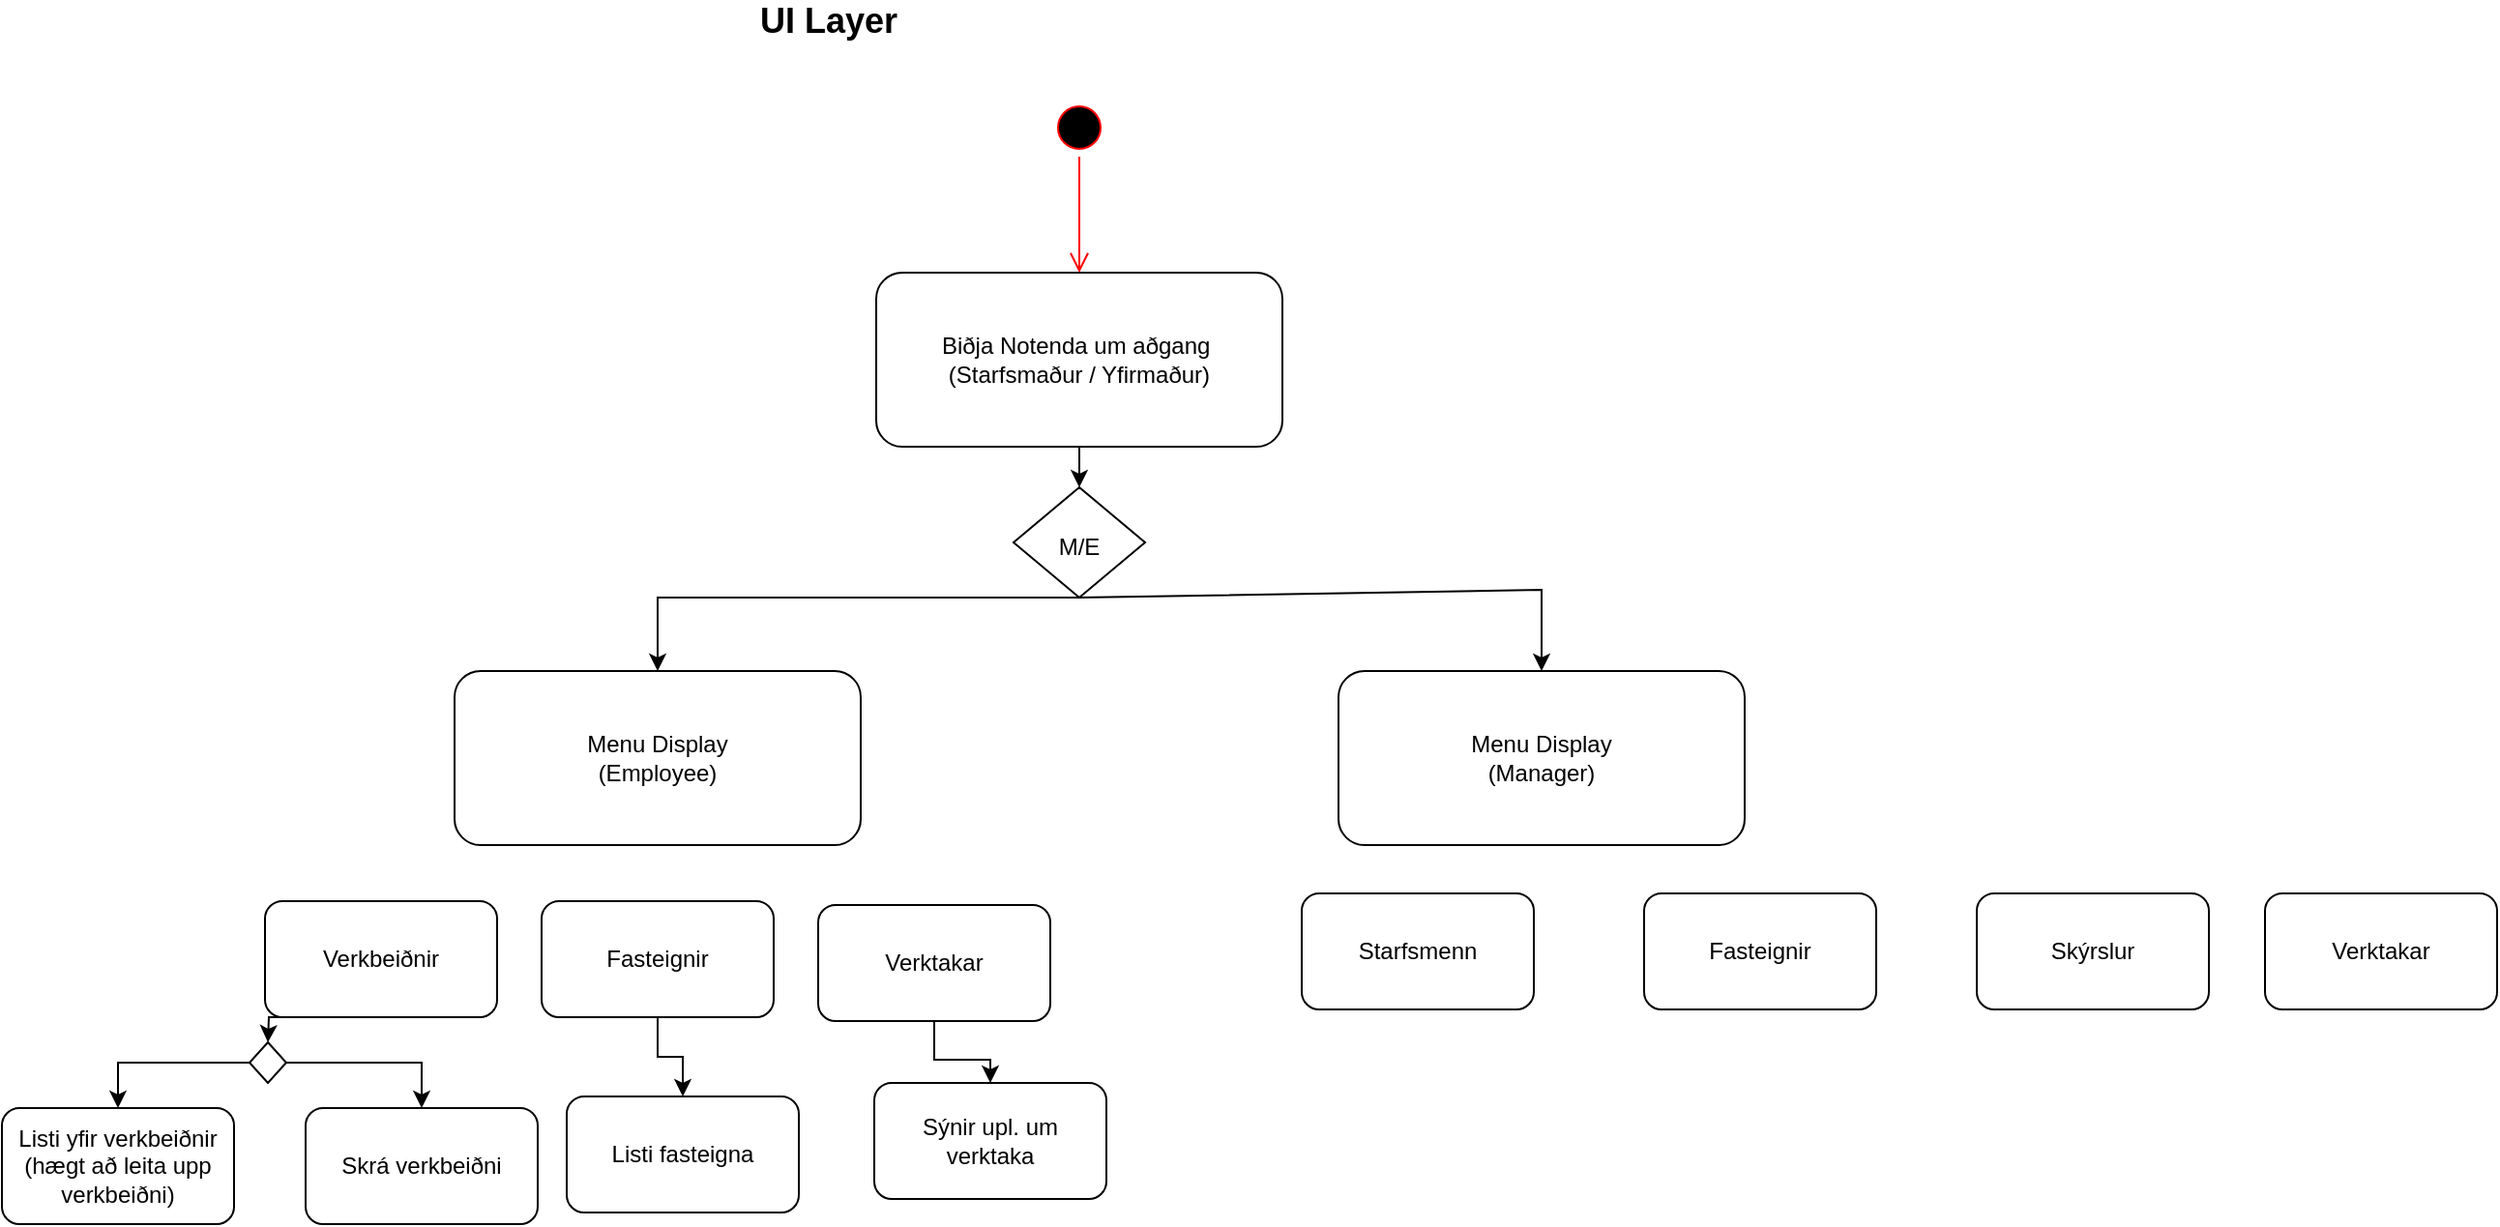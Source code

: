 <mxfile version="15.8.3" type="github">
  <diagram id="_1e6eq4gqQpixzHqWoPJ" name="Page-1">
    <mxGraphModel dx="1235" dy="412" grid="0" gridSize="10" guides="1" tooltips="1" connect="1" arrows="1" fold="1" page="1" pageScale="1" pageWidth="827" pageHeight="1169" math="0" shadow="0">
      <root>
        <mxCell id="0" />
        <mxCell id="1" parent="0" />
        <mxCell id="u-FrUHWEFDejLxlOJI8D-13" value="" style="edgeStyle=orthogonalEdgeStyle;rounded=0;orthogonalLoop=1;jettySize=auto;html=1;fontSize=18;" edge="1" parent="1" source="u-FrUHWEFDejLxlOJI8D-1" target="u-FrUHWEFDejLxlOJI8D-11">
          <mxGeometry relative="1" as="geometry" />
        </mxCell>
        <mxCell id="u-FrUHWEFDejLxlOJI8D-1" value="Biðja Notenda um aðgang&amp;nbsp;&lt;br&gt;(Starfsmaður / Yfirmaður)" style="rounded=1;whiteSpace=wrap;html=1;" vertex="1" parent="1">
          <mxGeometry x="265" y="210" width="210" height="90" as="geometry" />
        </mxCell>
        <mxCell id="u-FrUHWEFDejLxlOJI8D-2" value="" style="ellipse;html=1;shape=startState;fillColor=#000000;strokeColor=#ff0000;" vertex="1" parent="1">
          <mxGeometry x="355" y="120" width="30" height="30" as="geometry" />
        </mxCell>
        <mxCell id="u-FrUHWEFDejLxlOJI8D-3" value="" style="edgeStyle=orthogonalEdgeStyle;html=1;verticalAlign=bottom;endArrow=open;endSize=8;strokeColor=#ff0000;rounded=0;" edge="1" source="u-FrUHWEFDejLxlOJI8D-2" parent="1">
          <mxGeometry relative="1" as="geometry">
            <mxPoint x="370" y="210" as="targetPoint" />
          </mxGeometry>
        </mxCell>
        <mxCell id="u-FrUHWEFDejLxlOJI8D-4" value="Menu Display&lt;br&gt;(Employee)" style="rounded=1;whiteSpace=wrap;html=1;" vertex="1" parent="1">
          <mxGeometry x="47" y="416" width="210" height="90" as="geometry" />
        </mxCell>
        <mxCell id="u-FrUHWEFDejLxlOJI8D-8" value="&lt;b&gt;&lt;font style=&quot;font-size: 18px&quot;&gt;UI Layer&lt;/font&gt;&lt;/b&gt;" style="text;html=1;align=center;verticalAlign=middle;resizable=0;points=[];autosize=1;strokeColor=none;fillColor=none;" vertex="1" parent="1">
          <mxGeometry x="195" y="70" width="90" height="20" as="geometry" />
        </mxCell>
        <mxCell id="u-FrUHWEFDejLxlOJI8D-11" value="&lt;font style=&quot;font-size: 12px&quot;&gt;M/E&lt;/font&gt;" style="rhombus;whiteSpace=wrap;html=1;fontSize=18;" vertex="1" parent="1">
          <mxGeometry x="336" y="321" width="68" height="57" as="geometry" />
        </mxCell>
        <mxCell id="u-FrUHWEFDejLxlOJI8D-14" value="" style="endArrow=classic;html=1;rounded=0;fontSize=12;exitX=0.5;exitY=1;exitDx=0;exitDy=0;entryX=0.5;entryY=0;entryDx=0;entryDy=0;" edge="1" parent="1" source="u-FrUHWEFDejLxlOJI8D-11" target="u-FrUHWEFDejLxlOJI8D-4">
          <mxGeometry width="50" height="50" relative="1" as="geometry">
            <mxPoint x="393" y="469" as="sourcePoint" />
            <mxPoint x="443" y="419" as="targetPoint" />
            <Array as="points">
              <mxPoint x="152" y="378" />
            </Array>
          </mxGeometry>
        </mxCell>
        <mxCell id="u-FrUHWEFDejLxlOJI8D-15" value="Menu Display&lt;br&gt;(Manager)" style="rounded=1;whiteSpace=wrap;html=1;" vertex="1" parent="1">
          <mxGeometry x="504" y="416" width="210" height="90" as="geometry" />
        </mxCell>
        <mxCell id="u-FrUHWEFDejLxlOJI8D-16" value="" style="endArrow=classic;html=1;rounded=0;fontSize=12;entryX=0.5;entryY=0;entryDx=0;entryDy=0;exitX=0.5;exitY=1;exitDx=0;exitDy=0;" edge="1" parent="1" source="u-FrUHWEFDejLxlOJI8D-11" target="u-FrUHWEFDejLxlOJI8D-15">
          <mxGeometry width="50" height="50" relative="1" as="geometry">
            <mxPoint x="369" y="382" as="sourcePoint" />
            <mxPoint x="443" y="419" as="targetPoint" />
            <Array as="points">
              <mxPoint x="609" y="374" />
            </Array>
          </mxGeometry>
        </mxCell>
        <mxCell id="u-FrUHWEFDejLxlOJI8D-17" value="Verkbeiðnir" style="rounded=1;whiteSpace=wrap;html=1;fontSize=12;" vertex="1" parent="1">
          <mxGeometry x="-51" y="535" width="120" height="60" as="geometry" />
        </mxCell>
        <mxCell id="u-FrUHWEFDejLxlOJI8D-19" value="Listi fasteigna" style="rounded=1;whiteSpace=wrap;html=1;fontSize=12;" vertex="1" parent="1">
          <mxGeometry x="105" y="636" width="120" height="60" as="geometry" />
        </mxCell>
        <mxCell id="u-FrUHWEFDejLxlOJI8D-31" value="" style="edgeStyle=orthogonalEdgeStyle;rounded=0;orthogonalLoop=1;jettySize=auto;html=1;fontSize=12;" edge="1" parent="1" source="u-FrUHWEFDejLxlOJI8D-20" target="u-FrUHWEFDejLxlOJI8D-30">
          <mxGeometry relative="1" as="geometry" />
        </mxCell>
        <mxCell id="u-FrUHWEFDejLxlOJI8D-20" value="Verktakar" style="rounded=1;whiteSpace=wrap;html=1;fontSize=12;" vertex="1" parent="1">
          <mxGeometry x="235" y="537" width="120" height="60" as="geometry" />
        </mxCell>
        <mxCell id="u-FrUHWEFDejLxlOJI8D-21" value="Listi yfir verkbeiðnir&lt;br&gt;(hægt að leita upp verkbeiðni)" style="rounded=1;whiteSpace=wrap;html=1;fontSize=12;" vertex="1" parent="1">
          <mxGeometry x="-187" y="642" width="120" height="60" as="geometry" />
        </mxCell>
        <mxCell id="u-FrUHWEFDejLxlOJI8D-27" value="" style="edgeStyle=orthogonalEdgeStyle;rounded=0;orthogonalLoop=1;jettySize=auto;html=1;fontSize=12;" edge="1" parent="1" source="u-FrUHWEFDejLxlOJI8D-24" target="u-FrUHWEFDejLxlOJI8D-19">
          <mxGeometry relative="1" as="geometry" />
        </mxCell>
        <mxCell id="u-FrUHWEFDejLxlOJI8D-24" value="Fasteignir" style="rounded=1;whiteSpace=wrap;html=1;fontSize=12;" vertex="1" parent="1">
          <mxGeometry x="92" y="535" width="120" height="60" as="geometry" />
        </mxCell>
        <mxCell id="u-FrUHWEFDejLxlOJI8D-28" value="Skrá verkbeiðni" style="rounded=1;whiteSpace=wrap;html=1;fontSize=12;" vertex="1" parent="1">
          <mxGeometry x="-30" y="642" width="120" height="60" as="geometry" />
        </mxCell>
        <mxCell id="u-FrUHWEFDejLxlOJI8D-30" value="Sýnir upl. um verktaka" style="rounded=1;whiteSpace=wrap;html=1;fontSize=12;" vertex="1" parent="1">
          <mxGeometry x="264" y="629" width="120" height="60" as="geometry" />
        </mxCell>
        <mxCell id="u-FrUHWEFDejLxlOJI8D-35" value="" style="edgeStyle=orthogonalEdgeStyle;rounded=0;orthogonalLoop=1;jettySize=auto;html=1;fontSize=12;" edge="1" parent="1" source="u-FrUHWEFDejLxlOJI8D-32" target="u-FrUHWEFDejLxlOJI8D-28">
          <mxGeometry relative="1" as="geometry" />
        </mxCell>
        <mxCell id="u-FrUHWEFDejLxlOJI8D-36" value="" style="edgeStyle=orthogonalEdgeStyle;rounded=0;orthogonalLoop=1;jettySize=auto;html=1;fontSize=12;" edge="1" parent="1" source="u-FrUHWEFDejLxlOJI8D-32" target="u-FrUHWEFDejLxlOJI8D-21">
          <mxGeometry relative="1" as="geometry" />
        </mxCell>
        <mxCell id="u-FrUHWEFDejLxlOJI8D-32" value="" style="rhombus;whiteSpace=wrap;html=1;fontSize=12;" vertex="1" parent="1">
          <mxGeometry x="-59" y="608" width="19" height="21" as="geometry" />
        </mxCell>
        <mxCell id="u-FrUHWEFDejLxlOJI8D-34" value="" style="endArrow=classic;html=1;rounded=0;fontSize=12;exitX=0.5;exitY=1;exitDx=0;exitDy=0;entryX=0.5;entryY=0;entryDx=0;entryDy=0;" edge="1" parent="1" source="u-FrUHWEFDejLxlOJI8D-17" target="u-FrUHWEFDejLxlOJI8D-32">
          <mxGeometry width="50" height="50" relative="1" as="geometry">
            <mxPoint x="81" y="679" as="sourcePoint" />
            <mxPoint x="131" y="629" as="targetPoint" />
            <Array as="points">
              <mxPoint x="-49" y="595" />
            </Array>
          </mxGeometry>
        </mxCell>
        <mxCell id="u-FrUHWEFDejLxlOJI8D-38" value="Starfsmenn" style="rounded=1;whiteSpace=wrap;html=1;fontSize=12;" vertex="1" parent="1">
          <mxGeometry x="485" y="531" width="120" height="60" as="geometry" />
        </mxCell>
        <mxCell id="u-FrUHWEFDejLxlOJI8D-39" value="Fasteignir&lt;br&gt;" style="rounded=1;whiteSpace=wrap;html=1;fontSize=12;" vertex="1" parent="1">
          <mxGeometry x="662" y="531" width="120" height="60" as="geometry" />
        </mxCell>
        <mxCell id="u-FrUHWEFDejLxlOJI8D-40" value="Skýrslur" style="rounded=1;whiteSpace=wrap;html=1;fontSize=12;" vertex="1" parent="1">
          <mxGeometry x="834" y="531" width="120" height="60" as="geometry" />
        </mxCell>
        <mxCell id="u-FrUHWEFDejLxlOJI8D-41" value="Verktakar" style="rounded=1;whiteSpace=wrap;html=1;fontSize=12;" vertex="1" parent="1">
          <mxGeometry x="983" y="531" width="120" height="60" as="geometry" />
        </mxCell>
      </root>
    </mxGraphModel>
  </diagram>
</mxfile>
